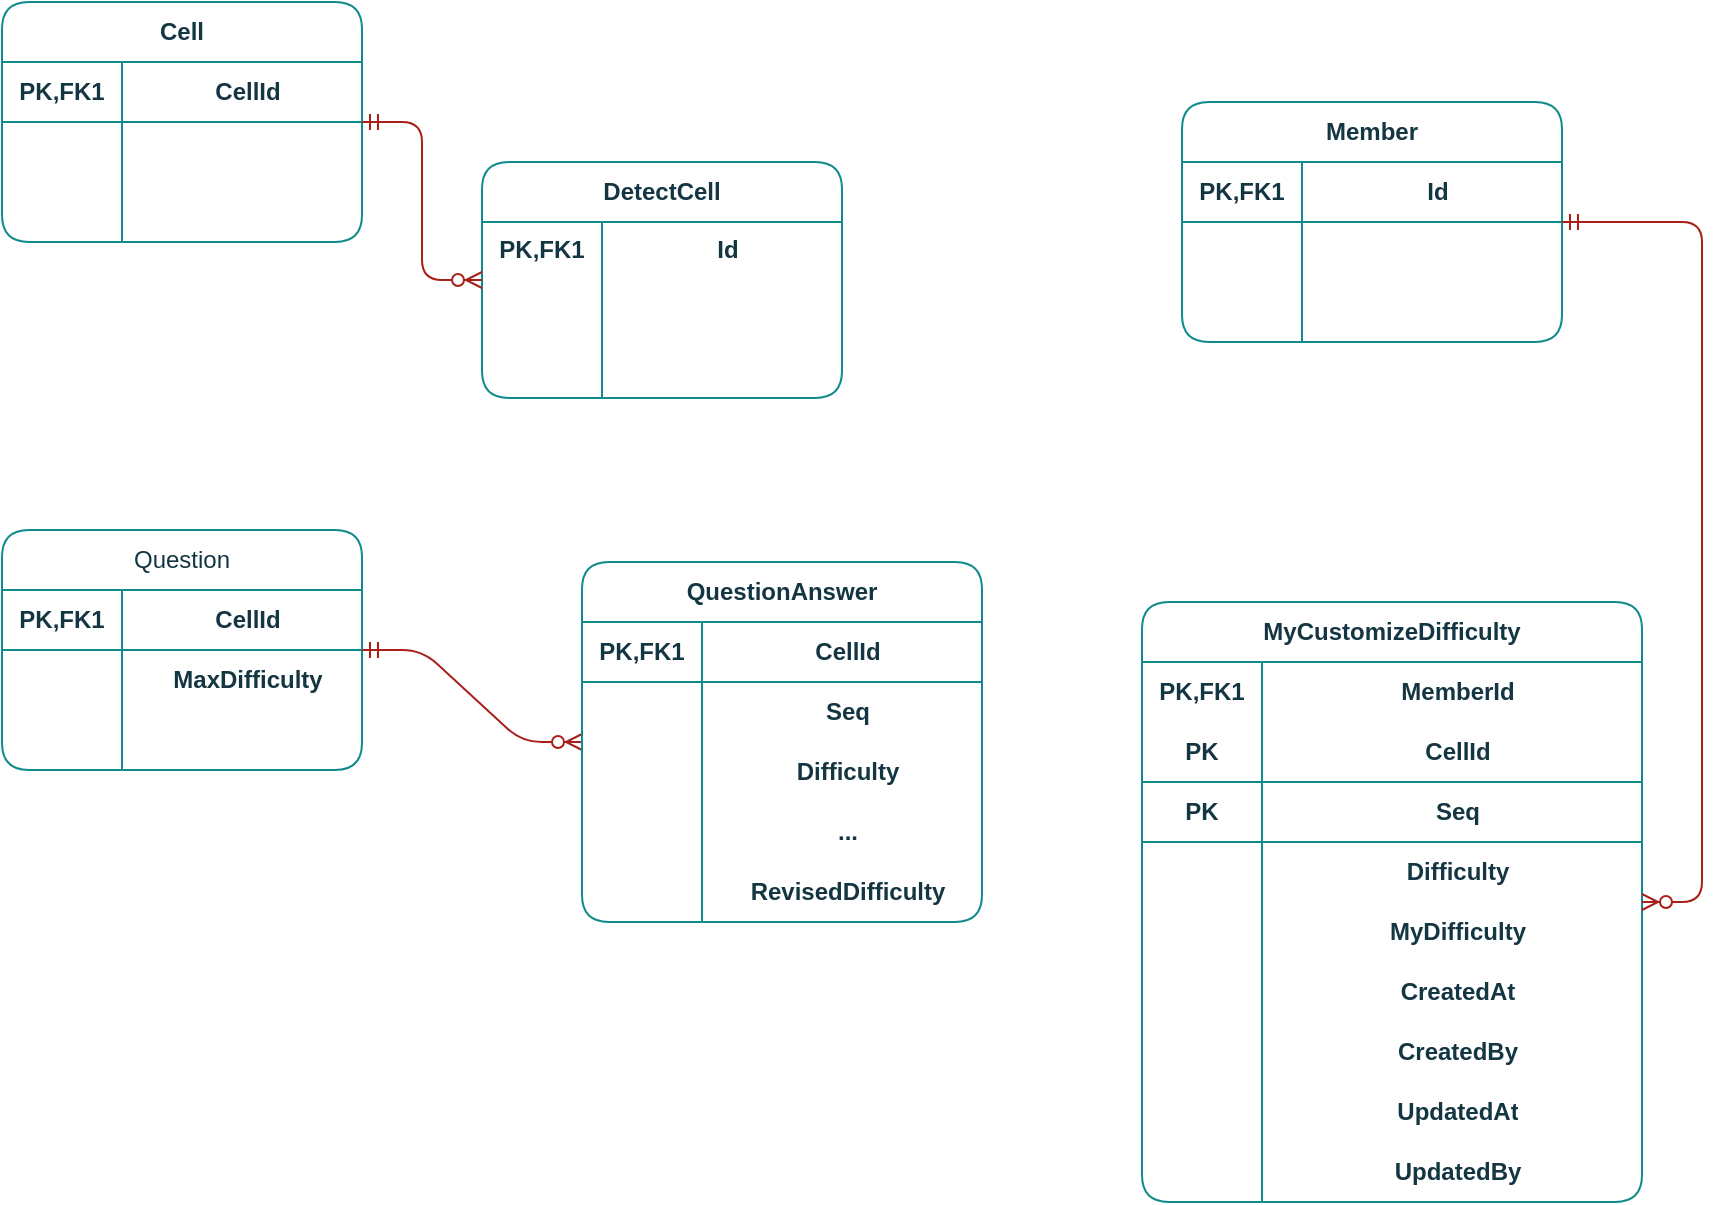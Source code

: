<mxfile version="24.7.6">
  <diagram id="C5RBs43oDa-KdzZeNtuy" name="Page-1">
    <mxGraphModel dx="2424" dy="857" grid="1" gridSize="10" guides="1" tooltips="1" connect="1" arrows="1" fold="1" page="1" pageScale="1" pageWidth="1169" pageHeight="827" background="#ffffff" math="0" shadow="0">
      <root>
        <mxCell id="WIyWlLk6GJQsqaUBKTNV-0" />
        <mxCell id="WIyWlLk6GJQsqaUBKTNV-1" parent="WIyWlLk6GJQsqaUBKTNV-0" />
        <mxCell id="0S4X1mv01g6gWda34Fhh-0" value="Member" style="shape=table;startSize=30;container=1;collapsible=1;childLayout=tableLayout;fixedRows=1;rowLines=0;fontStyle=1;align=center;resizeLast=1;html=1;whiteSpace=wrap;swimlaneLine=1;verticalAlign=middle;fontFamily=Helvetica;fontSize=12;fillColor=none;rounded=1;labelBackgroundColor=none;strokeColor=#0F8B8D;fontColor=#143642;" parent="WIyWlLk6GJQsqaUBKTNV-1" vertex="1">
          <mxGeometry x="570" y="200" width="190" height="120" as="geometry" />
        </mxCell>
        <mxCell id="0S4X1mv01g6gWda34Fhh-4" value="" style="shape=tableRow;horizontal=0;startSize=0;swimlaneHead=0;swimlaneBody=0;fillColor=none;collapsible=0;dropTarget=0;points=[[0,0.5],[1,0.5]];portConstraint=eastwest;top=0;left=0;right=0;bottom=1;html=1;swimlaneLine=1;align=center;verticalAlign=middle;fontFamily=Helvetica;fontSize=12;fontStyle=1;labelBackgroundColor=none;strokeColor=#0F8B8D;fontColor=#143642;rounded=1;" parent="0S4X1mv01g6gWda34Fhh-0" vertex="1">
          <mxGeometry y="30" width="190" height="30" as="geometry" />
        </mxCell>
        <mxCell id="0S4X1mv01g6gWda34Fhh-5" value="PK,FK1" style="shape=partialRectangle;connectable=0;fillColor=none;top=0;left=0;bottom=0;right=0;fontStyle=1;overflow=hidden;html=1;whiteSpace=wrap;swimlaneLine=1;align=center;verticalAlign=middle;fontFamily=Helvetica;fontSize=12;labelBackgroundColor=none;strokeColor=#0F8B8D;fontColor=#143642;rounded=1;" parent="0S4X1mv01g6gWda34Fhh-4" vertex="1">
          <mxGeometry width="60" height="30" as="geometry">
            <mxRectangle width="60" height="30" as="alternateBounds" />
          </mxGeometry>
        </mxCell>
        <mxCell id="0S4X1mv01g6gWda34Fhh-6" value="Id" style="shape=partialRectangle;connectable=0;fillColor=none;top=0;left=0;bottom=0;right=0;align=center;spacingLeft=6;fontStyle=1;overflow=hidden;html=1;whiteSpace=wrap;swimlaneLine=1;verticalAlign=middle;fontFamily=Helvetica;fontSize=12;labelBackgroundColor=none;strokeColor=#0F8B8D;fontColor=#143642;rounded=1;" parent="0S4X1mv01g6gWda34Fhh-4" vertex="1">
          <mxGeometry x="60" width="130" height="30" as="geometry">
            <mxRectangle width="130" height="30" as="alternateBounds" />
          </mxGeometry>
        </mxCell>
        <mxCell id="0S4X1mv01g6gWda34Fhh-7" value="" style="shape=tableRow;horizontal=0;startSize=0;swimlaneHead=0;swimlaneBody=0;fillColor=none;collapsible=0;dropTarget=0;points=[[0,0.5],[1,0.5]];portConstraint=eastwest;top=0;left=0;right=0;bottom=0;html=1;swimlaneLine=1;align=center;verticalAlign=middle;fontFamily=Helvetica;fontSize=12;fontStyle=1;labelBackgroundColor=none;strokeColor=#0F8B8D;fontColor=#143642;rounded=1;" parent="0S4X1mv01g6gWda34Fhh-0" vertex="1">
          <mxGeometry y="60" width="190" height="30" as="geometry" />
        </mxCell>
        <mxCell id="0S4X1mv01g6gWda34Fhh-8" value="" style="shape=partialRectangle;connectable=0;fillColor=none;top=0;left=0;bottom=0;right=0;editable=1;overflow=hidden;html=1;whiteSpace=wrap;swimlaneLine=1;align=center;verticalAlign=middle;fontFamily=Helvetica;fontSize=12;fontStyle=1;labelBackgroundColor=none;strokeColor=#0F8B8D;fontColor=#143642;rounded=1;" parent="0S4X1mv01g6gWda34Fhh-7" vertex="1">
          <mxGeometry width="60" height="30" as="geometry">
            <mxRectangle width="60" height="30" as="alternateBounds" />
          </mxGeometry>
        </mxCell>
        <mxCell id="0S4X1mv01g6gWda34Fhh-9" value="" style="shape=partialRectangle;connectable=0;fillColor=none;top=0;left=0;bottom=0;right=0;align=center;spacingLeft=6;overflow=hidden;html=1;whiteSpace=wrap;swimlaneLine=1;verticalAlign=middle;fontFamily=Helvetica;fontSize=12;fontStyle=1;labelBackgroundColor=none;strokeColor=#0F8B8D;fontColor=#143642;rounded=1;" parent="0S4X1mv01g6gWda34Fhh-7" vertex="1">
          <mxGeometry x="60" width="130" height="30" as="geometry">
            <mxRectangle width="130" height="30" as="alternateBounds" />
          </mxGeometry>
        </mxCell>
        <mxCell id="0S4X1mv01g6gWda34Fhh-10" value="" style="shape=tableRow;horizontal=0;startSize=0;swimlaneHead=0;swimlaneBody=0;fillColor=none;collapsible=0;dropTarget=0;points=[[0,0.5],[1,0.5]];portConstraint=eastwest;top=0;left=0;right=0;bottom=0;html=1;swimlaneLine=1;align=center;verticalAlign=middle;fontFamily=Helvetica;fontSize=12;fontStyle=1;labelBackgroundColor=none;strokeColor=#0F8B8D;fontColor=#143642;rounded=1;" parent="0S4X1mv01g6gWda34Fhh-0" vertex="1">
          <mxGeometry y="90" width="190" height="30" as="geometry" />
        </mxCell>
        <mxCell id="0S4X1mv01g6gWda34Fhh-11" value="" style="shape=partialRectangle;connectable=0;fillColor=none;top=0;left=0;bottom=0;right=0;editable=1;overflow=hidden;html=1;whiteSpace=wrap;swimlaneLine=1;align=center;verticalAlign=middle;fontFamily=Helvetica;fontSize=12;fontStyle=1;labelBackgroundColor=none;strokeColor=#0F8B8D;fontColor=#143642;rounded=1;" parent="0S4X1mv01g6gWda34Fhh-10" vertex="1">
          <mxGeometry width="60" height="30" as="geometry">
            <mxRectangle width="60" height="30" as="alternateBounds" />
          </mxGeometry>
        </mxCell>
        <mxCell id="0S4X1mv01g6gWda34Fhh-12" value="" style="shape=partialRectangle;connectable=0;fillColor=none;top=0;left=0;bottom=0;right=0;align=center;spacingLeft=6;overflow=hidden;html=1;whiteSpace=wrap;swimlaneLine=1;verticalAlign=middle;fontFamily=Helvetica;fontSize=12;fontStyle=1;labelBackgroundColor=none;strokeColor=#0F8B8D;fontColor=#143642;rounded=1;" parent="0S4X1mv01g6gWda34Fhh-10" vertex="1">
          <mxGeometry x="60" width="130" height="30" as="geometry">
            <mxRectangle width="130" height="30" as="alternateBounds" />
          </mxGeometry>
        </mxCell>
        <mxCell id="0S4X1mv01g6gWda34Fhh-13" value="Cell" style="shape=table;startSize=30;container=1;collapsible=1;childLayout=tableLayout;fixedRows=1;rowLines=0;fontStyle=1;align=center;resizeLast=1;html=1;whiteSpace=wrap;swimlaneLine=1;verticalAlign=middle;fontFamily=Helvetica;fontSize=12;fillColor=none;rounded=1;labelBackgroundColor=none;strokeColor=#0F8B8D;fontColor=#143642;" parent="WIyWlLk6GJQsqaUBKTNV-1" vertex="1">
          <mxGeometry x="-20" y="150" width="180" height="120" as="geometry" />
        </mxCell>
        <mxCell id="0S4X1mv01g6gWda34Fhh-17" value="" style="shape=tableRow;horizontal=0;startSize=0;swimlaneHead=0;swimlaneBody=0;fillColor=none;collapsible=0;dropTarget=0;points=[[0,0.5],[1,0.5]];portConstraint=eastwest;top=0;left=0;right=0;bottom=1;html=1;swimlaneLine=1;align=center;verticalAlign=middle;fontFamily=Helvetica;fontSize=12;fontStyle=1;labelBackgroundColor=none;strokeColor=#0F8B8D;fontColor=#143642;rounded=1;" parent="0S4X1mv01g6gWda34Fhh-13" vertex="1">
          <mxGeometry y="30" width="180" height="30" as="geometry" />
        </mxCell>
        <mxCell id="0S4X1mv01g6gWda34Fhh-18" value="PK,FK1" style="shape=partialRectangle;connectable=0;fillColor=none;top=0;left=0;bottom=0;right=0;fontStyle=1;overflow=hidden;html=1;whiteSpace=wrap;swimlaneLine=1;align=center;verticalAlign=middle;fontFamily=Helvetica;fontSize=12;labelBackgroundColor=none;strokeColor=#0F8B8D;fontColor=#143642;rounded=1;" parent="0S4X1mv01g6gWda34Fhh-17" vertex="1">
          <mxGeometry width="60" height="30" as="geometry">
            <mxRectangle width="60" height="30" as="alternateBounds" />
          </mxGeometry>
        </mxCell>
        <mxCell id="0S4X1mv01g6gWda34Fhh-19" value="CellId" style="shape=partialRectangle;connectable=0;fillColor=none;top=0;left=0;bottom=0;right=0;align=center;spacingLeft=6;fontStyle=1;overflow=hidden;html=1;whiteSpace=wrap;swimlaneLine=1;verticalAlign=middle;fontFamily=Helvetica;fontSize=12;labelBackgroundColor=none;strokeColor=#0F8B8D;fontColor=#143642;rounded=1;" parent="0S4X1mv01g6gWda34Fhh-17" vertex="1">
          <mxGeometry x="60" width="120" height="30" as="geometry">
            <mxRectangle width="120" height="30" as="alternateBounds" />
          </mxGeometry>
        </mxCell>
        <mxCell id="0S4X1mv01g6gWda34Fhh-20" value="" style="shape=tableRow;horizontal=0;startSize=0;swimlaneHead=0;swimlaneBody=0;fillColor=none;collapsible=0;dropTarget=0;points=[[0,0.5],[1,0.5]];portConstraint=eastwest;top=0;left=0;right=0;bottom=0;html=1;swimlaneLine=1;align=center;verticalAlign=middle;fontFamily=Helvetica;fontSize=12;fontStyle=1;labelBackgroundColor=none;strokeColor=#0F8B8D;fontColor=#143642;rounded=1;" parent="0S4X1mv01g6gWda34Fhh-13" vertex="1">
          <mxGeometry y="60" width="180" height="30" as="geometry" />
        </mxCell>
        <mxCell id="0S4X1mv01g6gWda34Fhh-21" value="" style="shape=partialRectangle;connectable=0;fillColor=none;top=0;left=0;bottom=0;right=0;editable=1;overflow=hidden;html=1;whiteSpace=wrap;swimlaneLine=1;align=center;verticalAlign=middle;fontFamily=Helvetica;fontSize=12;fontStyle=1;labelBackgroundColor=none;strokeColor=#0F8B8D;fontColor=#143642;rounded=1;" parent="0S4X1mv01g6gWda34Fhh-20" vertex="1">
          <mxGeometry width="60" height="30" as="geometry">
            <mxRectangle width="60" height="30" as="alternateBounds" />
          </mxGeometry>
        </mxCell>
        <mxCell id="0S4X1mv01g6gWda34Fhh-22" value="" style="shape=partialRectangle;connectable=0;fillColor=none;top=0;left=0;bottom=0;right=0;align=center;spacingLeft=6;overflow=hidden;html=1;whiteSpace=wrap;swimlaneLine=1;verticalAlign=middle;fontFamily=Helvetica;fontSize=12;fontStyle=1;labelBackgroundColor=none;strokeColor=#0F8B8D;fontColor=#143642;rounded=1;" parent="0S4X1mv01g6gWda34Fhh-20" vertex="1">
          <mxGeometry x="60" width="120" height="30" as="geometry">
            <mxRectangle width="120" height="30" as="alternateBounds" />
          </mxGeometry>
        </mxCell>
        <mxCell id="0S4X1mv01g6gWda34Fhh-23" value="" style="shape=tableRow;horizontal=0;startSize=0;swimlaneHead=0;swimlaneBody=0;fillColor=none;collapsible=0;dropTarget=0;points=[[0,0.5],[1,0.5]];portConstraint=eastwest;top=0;left=0;right=0;bottom=0;html=1;swimlaneLine=1;align=center;verticalAlign=middle;fontFamily=Helvetica;fontSize=12;fontStyle=1;labelBackgroundColor=none;strokeColor=#0F8B8D;fontColor=#143642;rounded=1;" parent="0S4X1mv01g6gWda34Fhh-13" vertex="1">
          <mxGeometry y="90" width="180" height="30" as="geometry" />
        </mxCell>
        <mxCell id="0S4X1mv01g6gWda34Fhh-24" value="" style="shape=partialRectangle;connectable=0;fillColor=none;top=0;left=0;bottom=0;right=0;editable=1;overflow=hidden;html=1;whiteSpace=wrap;swimlaneLine=1;align=center;verticalAlign=middle;fontFamily=Helvetica;fontSize=12;fontStyle=1;labelBackgroundColor=none;strokeColor=#0F8B8D;fontColor=#143642;rounded=1;" parent="0S4X1mv01g6gWda34Fhh-23" vertex="1">
          <mxGeometry width="60" height="30" as="geometry">
            <mxRectangle width="60" height="30" as="alternateBounds" />
          </mxGeometry>
        </mxCell>
        <mxCell id="0S4X1mv01g6gWda34Fhh-25" value="" style="shape=partialRectangle;connectable=0;fillColor=none;top=0;left=0;bottom=0;right=0;align=center;spacingLeft=6;overflow=hidden;html=1;whiteSpace=wrap;swimlaneLine=1;verticalAlign=middle;fontFamily=Helvetica;fontSize=12;fontStyle=1;labelBackgroundColor=none;strokeColor=#0F8B8D;fontColor=#143642;rounded=1;" parent="0S4X1mv01g6gWda34Fhh-23" vertex="1">
          <mxGeometry x="60" width="120" height="30" as="geometry">
            <mxRectangle width="120" height="30" as="alternateBounds" />
          </mxGeometry>
        </mxCell>
        <mxCell id="0S4X1mv01g6gWda34Fhh-26" value="DetectCell" style="shape=table;startSize=30;container=1;collapsible=1;childLayout=tableLayout;fixedRows=1;rowLines=0;fontStyle=1;align=center;resizeLast=1;html=1;whiteSpace=wrap;swimlaneLine=1;verticalAlign=middle;fontFamily=Helvetica;fontSize=12;fillColor=none;rounded=1;shadow=0;swimlaneFillColor=none;labelBackgroundColor=none;strokeColor=#0F8B8D;fontColor=#143642;" parent="WIyWlLk6GJQsqaUBKTNV-1" vertex="1">
          <mxGeometry x="220" y="230" width="180" height="118" as="geometry" />
        </mxCell>
        <mxCell id="0S4X1mv01g6gWda34Fhh-27" value="" style="shape=tableRow;horizontal=0;startSize=0;swimlaneHead=0;swimlaneBody=0;fillColor=none;collapsible=0;dropTarget=0;points=[[0,0.5],[1,0.5]];portConstraint=eastwest;top=0;left=0;right=0;bottom=0;html=1;swimlaneLine=1;align=center;verticalAlign=middle;fontFamily=Helvetica;fontSize=12;fontStyle=1;swimlaneFillColor=none;labelBackgroundColor=none;strokeColor=#0F8B8D;fontColor=#143642;rounded=1;" parent="0S4X1mv01g6gWda34Fhh-26" vertex="1">
          <mxGeometry y="30" width="180" height="28" as="geometry" />
        </mxCell>
        <mxCell id="0S4X1mv01g6gWda34Fhh-28" value="PK,FK1" style="shape=partialRectangle;connectable=0;fillColor=none;top=0;left=0;bottom=0;right=0;fontStyle=1;overflow=hidden;html=1;whiteSpace=wrap;swimlaneLine=1;align=center;verticalAlign=middle;fontFamily=Helvetica;fontSize=12;swimlaneFillColor=none;labelBackgroundColor=none;strokeColor=#0F8B8D;fontColor=#143642;rounded=1;" parent="0S4X1mv01g6gWda34Fhh-27" vertex="1">
          <mxGeometry width="60" height="28" as="geometry">
            <mxRectangle width="60" height="28" as="alternateBounds" />
          </mxGeometry>
        </mxCell>
        <mxCell id="0S4X1mv01g6gWda34Fhh-29" value="Id" style="shape=partialRectangle;connectable=0;fillColor=none;top=0;left=0;bottom=0;right=0;align=center;spacingLeft=6;fontStyle=1;overflow=hidden;html=1;whiteSpace=wrap;swimlaneLine=1;verticalAlign=middle;fontFamily=Helvetica;fontSize=12;swimlaneFillColor=none;labelBackgroundColor=none;strokeColor=#0F8B8D;fontColor=#143642;rounded=1;" parent="0S4X1mv01g6gWda34Fhh-27" vertex="1">
          <mxGeometry x="60" width="120" height="28" as="geometry">
            <mxRectangle width="120" height="28" as="alternateBounds" />
          </mxGeometry>
        </mxCell>
        <mxCell id="0S4X1mv01g6gWda34Fhh-33" value="" style="shape=tableRow;horizontal=0;startSize=0;swimlaneHead=0;swimlaneBody=0;fillColor=none;collapsible=0;dropTarget=0;points=[[0,0.5],[1,0.5]];portConstraint=eastwest;top=0;left=0;right=0;bottom=0;html=1;swimlaneLine=1;align=center;verticalAlign=middle;fontFamily=Helvetica;fontSize=12;fontStyle=1;swimlaneFillColor=none;labelBackgroundColor=none;strokeColor=#0F8B8D;fontColor=#143642;rounded=1;" parent="0S4X1mv01g6gWda34Fhh-26" vertex="1">
          <mxGeometry y="58" width="180" height="30" as="geometry" />
        </mxCell>
        <mxCell id="0S4X1mv01g6gWda34Fhh-34" value="" style="shape=partialRectangle;connectable=0;fillColor=none;top=0;left=0;bottom=0;right=0;editable=1;overflow=hidden;html=1;whiteSpace=wrap;swimlaneLine=1;align=center;verticalAlign=middle;fontFamily=Helvetica;fontSize=12;fontStyle=1;swimlaneFillColor=none;labelBackgroundColor=none;strokeColor=#0F8B8D;fontColor=#143642;rounded=1;" parent="0S4X1mv01g6gWda34Fhh-33" vertex="1">
          <mxGeometry width="60" height="30" as="geometry">
            <mxRectangle width="60" height="30" as="alternateBounds" />
          </mxGeometry>
        </mxCell>
        <mxCell id="0S4X1mv01g6gWda34Fhh-35" value="" style="shape=partialRectangle;connectable=0;fillColor=none;top=0;left=0;bottom=0;right=0;align=center;spacingLeft=6;overflow=hidden;html=1;whiteSpace=wrap;swimlaneLine=1;verticalAlign=middle;fontFamily=Helvetica;fontSize=12;fontStyle=1;swimlaneFillColor=none;labelBackgroundColor=none;strokeColor=#0F8B8D;fontColor=#143642;rounded=1;" parent="0S4X1mv01g6gWda34Fhh-33" vertex="1">
          <mxGeometry x="60" width="120" height="30" as="geometry">
            <mxRectangle width="120" height="30" as="alternateBounds" />
          </mxGeometry>
        </mxCell>
        <mxCell id="0S4X1mv01g6gWda34Fhh-36" value="" style="shape=tableRow;horizontal=0;startSize=0;swimlaneHead=0;swimlaneBody=0;fillColor=none;collapsible=0;dropTarget=0;points=[[0,0.5],[1,0.5]];portConstraint=eastwest;top=0;left=0;right=0;bottom=0;html=1;swimlaneLine=1;align=center;verticalAlign=middle;fontFamily=Helvetica;fontSize=12;fontStyle=1;swimlaneFillColor=none;labelBackgroundColor=none;strokeColor=#0F8B8D;fontColor=#143642;rounded=1;" parent="0S4X1mv01g6gWda34Fhh-26" vertex="1">
          <mxGeometry y="88" width="180" height="30" as="geometry" />
        </mxCell>
        <mxCell id="0S4X1mv01g6gWda34Fhh-37" value="" style="shape=partialRectangle;connectable=0;fillColor=none;top=0;left=0;bottom=0;right=0;editable=1;overflow=hidden;html=1;whiteSpace=wrap;swimlaneLine=1;align=center;verticalAlign=middle;fontFamily=Helvetica;fontSize=12;fontStyle=1;swimlaneFillColor=none;labelBackgroundColor=none;strokeColor=#0F8B8D;fontColor=#143642;rounded=1;" parent="0S4X1mv01g6gWda34Fhh-36" vertex="1">
          <mxGeometry width="60" height="30" as="geometry">
            <mxRectangle width="60" height="30" as="alternateBounds" />
          </mxGeometry>
        </mxCell>
        <mxCell id="0S4X1mv01g6gWda34Fhh-38" value="" style="shape=partialRectangle;connectable=0;fillColor=none;top=0;left=0;bottom=0;right=0;align=center;spacingLeft=6;overflow=hidden;html=1;whiteSpace=wrap;swimlaneLine=1;verticalAlign=middle;fontFamily=Helvetica;fontSize=12;fontStyle=1;swimlaneFillColor=none;labelBackgroundColor=none;strokeColor=#0F8B8D;fontColor=#143642;rounded=1;" parent="0S4X1mv01g6gWda34Fhh-36" vertex="1">
          <mxGeometry x="60" width="120" height="30" as="geometry">
            <mxRectangle width="120" height="30" as="alternateBounds" />
          </mxGeometry>
        </mxCell>
        <mxCell id="0S4X1mv01g6gWda34Fhh-39" value="MyCustomizeDifficulty" style="shape=table;startSize=30;container=1;collapsible=1;childLayout=tableLayout;fixedRows=1;rowLines=0;fontStyle=1;align=center;resizeLast=1;html=1;whiteSpace=wrap;rounded=1;shadow=0;swimlaneFillColor=none;swimlaneLine=1;verticalAlign=middle;fontFamily=Helvetica;fontSize=12;fillColor=none;labelBackgroundColor=none;strokeColor=#0F8B8D;fontColor=#143642;" parent="WIyWlLk6GJQsqaUBKTNV-1" vertex="1">
          <mxGeometry x="550" y="450" width="250" height="300" as="geometry" />
        </mxCell>
        <mxCell id="0S4X1mv01g6gWda34Fhh-40" value="" style="shape=tableRow;horizontal=0;startSize=0;swimlaneHead=0;swimlaneBody=0;fillColor=none;collapsible=0;dropTarget=0;points=[[0,0.5],[1,0.5]];portConstraint=eastwest;top=0;left=0;right=0;bottom=0;html=1;swimlaneLine=1;align=center;verticalAlign=middle;fontFamily=Helvetica;fontSize=12;fontStyle=1;labelBackgroundColor=none;strokeColor=#0F8B8D;fontColor=#143642;rounded=1;" parent="0S4X1mv01g6gWda34Fhh-39" vertex="1">
          <mxGeometry y="30" width="250" height="30" as="geometry" />
        </mxCell>
        <mxCell id="0S4X1mv01g6gWda34Fhh-41" value="PK,FK1" style="shape=partialRectangle;connectable=0;fillColor=none;top=0;left=0;bottom=0;right=0;fontStyle=1;overflow=hidden;html=1;whiteSpace=wrap;swimlaneLine=1;align=center;verticalAlign=middle;fontFamily=Helvetica;fontSize=12;labelBackgroundColor=none;strokeColor=#0F8B8D;fontColor=#143642;rounded=1;" parent="0S4X1mv01g6gWda34Fhh-40" vertex="1">
          <mxGeometry width="60" height="30" as="geometry">
            <mxRectangle width="60" height="30" as="alternateBounds" />
          </mxGeometry>
        </mxCell>
        <mxCell id="0S4X1mv01g6gWda34Fhh-42" value="MemberId" style="shape=partialRectangle;connectable=0;fillColor=none;top=0;left=0;bottom=0;right=0;align=center;spacingLeft=6;fontStyle=1;overflow=hidden;html=1;whiteSpace=wrap;swimlaneLine=1;verticalAlign=middle;fontFamily=Helvetica;fontSize=12;labelBackgroundColor=none;strokeColor=#0F8B8D;fontColor=#143642;rounded=1;" parent="0S4X1mv01g6gWda34Fhh-40" vertex="1">
          <mxGeometry x="60" width="190" height="30" as="geometry">
            <mxRectangle width="190" height="30" as="alternateBounds" />
          </mxGeometry>
        </mxCell>
        <mxCell id="0S4X1mv01g6gWda34Fhh-43" value="" style="shape=tableRow;horizontal=0;startSize=0;swimlaneHead=0;swimlaneBody=0;fillColor=none;collapsible=0;dropTarget=0;points=[[0,0.5],[1,0.5]];portConstraint=eastwest;top=0;left=0;right=0;bottom=1;html=1;swimlaneLine=1;align=center;verticalAlign=middle;fontFamily=Helvetica;fontSize=12;fontStyle=1;labelBackgroundColor=none;strokeColor=#0F8B8D;fontColor=#143642;rounded=1;" parent="0S4X1mv01g6gWda34Fhh-39" vertex="1">
          <mxGeometry y="60" width="250" height="30" as="geometry" />
        </mxCell>
        <mxCell id="0S4X1mv01g6gWda34Fhh-44" value="PK" style="shape=partialRectangle;connectable=0;fillColor=none;top=0;left=0;bottom=0;right=0;fontStyle=1;overflow=hidden;html=1;whiteSpace=wrap;swimlaneLine=1;align=center;verticalAlign=middle;fontFamily=Helvetica;fontSize=12;labelBackgroundColor=none;strokeColor=#0F8B8D;fontColor=#143642;rounded=1;" parent="0S4X1mv01g6gWda34Fhh-43" vertex="1">
          <mxGeometry width="60" height="30" as="geometry">
            <mxRectangle width="60" height="30" as="alternateBounds" />
          </mxGeometry>
        </mxCell>
        <mxCell id="0S4X1mv01g6gWda34Fhh-45" value="CellId" style="shape=partialRectangle;connectable=0;fillColor=none;top=0;left=0;bottom=0;right=0;align=center;spacingLeft=6;fontStyle=1;overflow=hidden;html=1;whiteSpace=wrap;swimlaneLine=1;verticalAlign=middle;fontFamily=Helvetica;fontSize=12;labelBackgroundColor=none;strokeColor=#0F8B8D;fontColor=#143642;rounded=1;" parent="0S4X1mv01g6gWda34Fhh-43" vertex="1">
          <mxGeometry x="60" width="190" height="30" as="geometry">
            <mxRectangle width="190" height="30" as="alternateBounds" />
          </mxGeometry>
        </mxCell>
        <mxCell id="fq_SOStJ_wzR6krGJ7X9-0" value="" style="shape=tableRow;horizontal=0;startSize=0;swimlaneHead=0;swimlaneBody=0;fillColor=none;collapsible=0;dropTarget=0;points=[[0,0.5],[1,0.5]];portConstraint=eastwest;top=0;left=0;right=0;bottom=1;html=1;swimlaneLine=1;align=center;verticalAlign=middle;fontFamily=Helvetica;fontSize=12;fontStyle=1;labelBackgroundColor=none;strokeColor=#0F8B8D;fontColor=#143642;rounded=1;" parent="0S4X1mv01g6gWda34Fhh-39" vertex="1">
          <mxGeometry y="90" width="250" height="30" as="geometry" />
        </mxCell>
        <mxCell id="fq_SOStJ_wzR6krGJ7X9-1" value="PK" style="shape=partialRectangle;connectable=0;fillColor=none;top=0;left=0;bottom=0;right=0;fontStyle=1;overflow=hidden;html=1;whiteSpace=wrap;swimlaneLine=1;align=center;verticalAlign=middle;fontFamily=Helvetica;fontSize=12;labelBackgroundColor=none;strokeColor=#0F8B8D;fontColor=#143642;rounded=1;" parent="fq_SOStJ_wzR6krGJ7X9-0" vertex="1">
          <mxGeometry width="60" height="30" as="geometry">
            <mxRectangle width="60" height="30" as="alternateBounds" />
          </mxGeometry>
        </mxCell>
        <mxCell id="fq_SOStJ_wzR6krGJ7X9-2" value="Seq" style="shape=partialRectangle;connectable=0;fillColor=none;top=0;left=0;bottom=0;right=0;align=center;spacingLeft=6;fontStyle=1;overflow=hidden;html=1;whiteSpace=wrap;swimlaneLine=1;verticalAlign=middle;fontFamily=Helvetica;fontSize=12;labelBackgroundColor=none;strokeColor=#0F8B8D;fontColor=#143642;rounded=1;" parent="fq_SOStJ_wzR6krGJ7X9-0" vertex="1">
          <mxGeometry x="60" width="190" height="30" as="geometry">
            <mxRectangle width="190" height="30" as="alternateBounds" />
          </mxGeometry>
        </mxCell>
        <mxCell id="0S4X1mv01g6gWda34Fhh-46" value="" style="shape=tableRow;horizontal=0;startSize=0;swimlaneHead=0;swimlaneBody=0;fillColor=none;collapsible=0;dropTarget=0;points=[[0,0.5],[1,0.5]];portConstraint=eastwest;top=0;left=0;right=0;bottom=0;html=1;swimlaneLine=1;align=center;verticalAlign=middle;fontFamily=Helvetica;fontSize=12;fontStyle=1;labelBackgroundColor=none;strokeColor=#0F8B8D;fontColor=#143642;rounded=1;" parent="0S4X1mv01g6gWda34Fhh-39" vertex="1">
          <mxGeometry y="120" width="250" height="30" as="geometry" />
        </mxCell>
        <mxCell id="0S4X1mv01g6gWda34Fhh-47" value="" style="shape=partialRectangle;connectable=0;fillColor=none;top=0;left=0;bottom=0;right=0;editable=1;overflow=hidden;html=1;whiteSpace=wrap;swimlaneLine=1;align=center;verticalAlign=middle;fontFamily=Helvetica;fontSize=12;fontStyle=1;labelBackgroundColor=none;strokeColor=#0F8B8D;fontColor=#143642;rounded=1;" parent="0S4X1mv01g6gWda34Fhh-46" vertex="1">
          <mxGeometry width="60" height="30" as="geometry">
            <mxRectangle width="60" height="30" as="alternateBounds" />
          </mxGeometry>
        </mxCell>
        <mxCell id="0S4X1mv01g6gWda34Fhh-48" value="Difficulty" style="shape=partialRectangle;connectable=0;fillColor=none;top=0;left=0;bottom=0;right=0;align=center;spacingLeft=6;overflow=hidden;html=1;whiteSpace=wrap;swimlaneLine=1;verticalAlign=middle;fontFamily=Helvetica;fontSize=12;fontStyle=1;labelBackgroundColor=none;strokeColor=#0F8B8D;fontColor=#143642;rounded=1;" parent="0S4X1mv01g6gWda34Fhh-46" vertex="1">
          <mxGeometry x="60" width="190" height="30" as="geometry">
            <mxRectangle width="190" height="30" as="alternateBounds" />
          </mxGeometry>
        </mxCell>
        <mxCell id="xi6yXm3bbjcP-SKQK9Dr-0" value="" style="shape=tableRow;horizontal=0;startSize=0;swimlaneHead=0;swimlaneBody=0;fillColor=none;collapsible=0;dropTarget=0;points=[[0,0.5],[1,0.5]];portConstraint=eastwest;top=0;left=0;right=0;bottom=0;html=1;swimlaneLine=1;align=center;verticalAlign=middle;fontFamily=Helvetica;fontSize=12;fontStyle=1;labelBackgroundColor=none;strokeColor=#0F8B8D;fontColor=#143642;rounded=1;" vertex="1" parent="0S4X1mv01g6gWda34Fhh-39">
          <mxGeometry y="150" width="250" height="30" as="geometry" />
        </mxCell>
        <mxCell id="xi6yXm3bbjcP-SKQK9Dr-1" value="" style="shape=partialRectangle;connectable=0;fillColor=none;top=0;left=0;bottom=0;right=0;editable=1;overflow=hidden;html=1;whiteSpace=wrap;swimlaneLine=1;align=center;verticalAlign=middle;fontFamily=Helvetica;fontSize=12;fontStyle=1;labelBackgroundColor=none;strokeColor=#0F8B8D;fontColor=#143642;rounded=1;" vertex="1" parent="xi6yXm3bbjcP-SKQK9Dr-0">
          <mxGeometry width="60" height="30" as="geometry">
            <mxRectangle width="60" height="30" as="alternateBounds" />
          </mxGeometry>
        </mxCell>
        <mxCell id="xi6yXm3bbjcP-SKQK9Dr-2" value="MyDifficulty" style="shape=partialRectangle;connectable=0;fillColor=none;top=0;left=0;bottom=0;right=0;align=center;spacingLeft=6;overflow=hidden;html=1;whiteSpace=wrap;swimlaneLine=1;verticalAlign=middle;fontFamily=Helvetica;fontSize=12;fontStyle=1;labelBackgroundColor=none;strokeColor=#0F8B8D;fontColor=#143642;rounded=1;" vertex="1" parent="xi6yXm3bbjcP-SKQK9Dr-0">
          <mxGeometry x="60" width="190" height="30" as="geometry">
            <mxRectangle width="190" height="30" as="alternateBounds" />
          </mxGeometry>
        </mxCell>
        <mxCell id="0S4X1mv01g6gWda34Fhh-49" value="" style="shape=tableRow;horizontal=0;startSize=0;swimlaneHead=0;swimlaneBody=0;fillColor=none;collapsible=0;dropTarget=0;points=[[0,0.5],[1,0.5]];portConstraint=eastwest;top=0;left=0;right=0;bottom=0;html=1;swimlaneLine=1;align=center;verticalAlign=middle;fontFamily=Helvetica;fontSize=12;fontStyle=1;labelBackgroundColor=none;strokeColor=#0F8B8D;fontColor=#143642;rounded=1;" parent="0S4X1mv01g6gWda34Fhh-39" vertex="1">
          <mxGeometry y="180" width="250" height="30" as="geometry" />
        </mxCell>
        <mxCell id="0S4X1mv01g6gWda34Fhh-50" value="" style="shape=partialRectangle;connectable=0;fillColor=none;top=0;left=0;bottom=0;right=0;editable=1;overflow=hidden;html=1;whiteSpace=wrap;swimlaneLine=1;align=center;verticalAlign=middle;fontFamily=Helvetica;fontSize=12;fontStyle=1;labelBackgroundColor=none;strokeColor=#0F8B8D;fontColor=#143642;rounded=1;" parent="0S4X1mv01g6gWda34Fhh-49" vertex="1">
          <mxGeometry width="60" height="30" as="geometry">
            <mxRectangle width="60" height="30" as="alternateBounds" />
          </mxGeometry>
        </mxCell>
        <mxCell id="0S4X1mv01g6gWda34Fhh-51" value="CreatedAt" style="shape=partialRectangle;connectable=0;fillColor=none;top=0;left=0;bottom=0;right=0;align=center;spacingLeft=6;overflow=hidden;html=1;whiteSpace=wrap;swimlaneLine=1;verticalAlign=middle;fontFamily=Helvetica;fontSize=12;fontStyle=1;labelBackgroundColor=none;strokeColor=#0F8B8D;fontColor=#143642;rounded=1;" parent="0S4X1mv01g6gWda34Fhh-49" vertex="1">
          <mxGeometry x="60" width="190" height="30" as="geometry">
            <mxRectangle width="190" height="30" as="alternateBounds" />
          </mxGeometry>
        </mxCell>
        <mxCell id="0S4X1mv01g6gWda34Fhh-52" value="" style="shape=tableRow;horizontal=0;startSize=0;swimlaneHead=0;swimlaneBody=0;fillColor=none;collapsible=0;dropTarget=0;points=[[0,0.5],[1,0.5]];portConstraint=eastwest;top=0;left=0;right=0;bottom=0;html=1;swimlaneLine=1;align=center;verticalAlign=middle;fontFamily=Helvetica;fontSize=12;fontStyle=1;labelBackgroundColor=none;strokeColor=#0F8B8D;fontColor=#143642;rounded=1;" parent="0S4X1mv01g6gWda34Fhh-39" vertex="1">
          <mxGeometry y="210" width="250" height="30" as="geometry" />
        </mxCell>
        <mxCell id="0S4X1mv01g6gWda34Fhh-53" value="" style="shape=partialRectangle;connectable=0;fillColor=none;top=0;left=0;bottom=0;right=0;editable=1;overflow=hidden;html=1;whiteSpace=wrap;swimlaneLine=1;align=center;verticalAlign=middle;fontFamily=Helvetica;fontSize=12;fontStyle=1;labelBackgroundColor=none;strokeColor=#0F8B8D;fontColor=#143642;rounded=1;" parent="0S4X1mv01g6gWda34Fhh-52" vertex="1">
          <mxGeometry width="60" height="30" as="geometry">
            <mxRectangle width="60" height="30" as="alternateBounds" />
          </mxGeometry>
        </mxCell>
        <mxCell id="0S4X1mv01g6gWda34Fhh-54" value="CreatedBy" style="shape=partialRectangle;connectable=0;fillColor=none;top=0;left=0;bottom=0;right=0;align=center;spacingLeft=6;overflow=hidden;html=1;whiteSpace=wrap;swimlaneLine=1;verticalAlign=middle;fontFamily=Helvetica;fontSize=12;fontStyle=1;labelBackgroundColor=none;strokeColor=#0F8B8D;fontColor=#143642;rounded=1;" parent="0S4X1mv01g6gWda34Fhh-52" vertex="1">
          <mxGeometry x="60" width="190" height="30" as="geometry">
            <mxRectangle width="190" height="30" as="alternateBounds" />
          </mxGeometry>
        </mxCell>
        <mxCell id="0S4X1mv01g6gWda34Fhh-61" value="" style="shape=tableRow;horizontal=0;startSize=0;swimlaneHead=0;swimlaneBody=0;fillColor=none;collapsible=0;dropTarget=0;points=[[0,0.5],[1,0.5]];portConstraint=eastwest;top=0;left=0;right=0;bottom=0;html=1;swimlaneLine=1;align=center;verticalAlign=middle;fontFamily=Helvetica;fontSize=12;fontStyle=1;labelBackgroundColor=none;strokeColor=#0F8B8D;fontColor=#143642;rounded=1;" parent="0S4X1mv01g6gWda34Fhh-39" vertex="1">
          <mxGeometry y="240" width="250" height="30" as="geometry" />
        </mxCell>
        <mxCell id="0S4X1mv01g6gWda34Fhh-62" value="" style="shape=partialRectangle;connectable=0;fillColor=none;top=0;left=0;bottom=0;right=0;editable=1;overflow=hidden;html=1;whiteSpace=wrap;swimlaneLine=1;align=center;verticalAlign=middle;fontFamily=Helvetica;fontSize=12;fontStyle=1;labelBackgroundColor=none;strokeColor=#0F8B8D;fontColor=#143642;rounded=1;" parent="0S4X1mv01g6gWda34Fhh-61" vertex="1">
          <mxGeometry width="60" height="30" as="geometry">
            <mxRectangle width="60" height="30" as="alternateBounds" />
          </mxGeometry>
        </mxCell>
        <mxCell id="0S4X1mv01g6gWda34Fhh-63" value="UpdatedAt" style="shape=partialRectangle;connectable=0;fillColor=none;top=0;left=0;bottom=0;right=0;align=center;spacingLeft=6;overflow=hidden;html=1;whiteSpace=wrap;swimlaneLine=1;verticalAlign=middle;fontFamily=Helvetica;fontSize=12;fontStyle=1;labelBackgroundColor=none;strokeColor=#0F8B8D;fontColor=#143642;rounded=1;" parent="0S4X1mv01g6gWda34Fhh-61" vertex="1">
          <mxGeometry x="60" width="190" height="30" as="geometry">
            <mxRectangle width="190" height="30" as="alternateBounds" />
          </mxGeometry>
        </mxCell>
        <mxCell id="0S4X1mv01g6gWda34Fhh-58" value="" style="shape=tableRow;horizontal=0;startSize=0;swimlaneHead=0;swimlaneBody=0;fillColor=none;collapsible=0;dropTarget=0;points=[[0,0.5],[1,0.5]];portConstraint=eastwest;top=0;left=0;right=0;bottom=0;html=1;swimlaneLine=1;align=center;verticalAlign=middle;fontFamily=Helvetica;fontSize=12;fontStyle=1;labelBackgroundColor=none;strokeColor=#0F8B8D;fontColor=#143642;rounded=1;" parent="0S4X1mv01g6gWda34Fhh-39" vertex="1">
          <mxGeometry y="270" width="250" height="30" as="geometry" />
        </mxCell>
        <mxCell id="0S4X1mv01g6gWda34Fhh-59" value="" style="shape=partialRectangle;connectable=0;fillColor=none;top=0;left=0;bottom=0;right=0;editable=1;overflow=hidden;html=1;whiteSpace=wrap;swimlaneLine=1;align=center;verticalAlign=middle;fontFamily=Helvetica;fontSize=12;fontStyle=1;labelBackgroundColor=none;strokeColor=#0F8B8D;fontColor=#143642;rounded=1;" parent="0S4X1mv01g6gWda34Fhh-58" vertex="1">
          <mxGeometry width="60" height="30" as="geometry">
            <mxRectangle width="60" height="30" as="alternateBounds" />
          </mxGeometry>
        </mxCell>
        <mxCell id="0S4X1mv01g6gWda34Fhh-60" value="UpdatedBy" style="shape=partialRectangle;connectable=0;fillColor=none;top=0;left=0;bottom=0;right=0;align=center;spacingLeft=6;overflow=hidden;html=1;whiteSpace=wrap;swimlaneLine=1;verticalAlign=middle;fontFamily=Helvetica;fontSize=12;fontStyle=1;labelBackgroundColor=none;strokeColor=#0F8B8D;fontColor=#143642;rounded=1;" parent="0S4X1mv01g6gWda34Fhh-58" vertex="1">
          <mxGeometry x="60" width="190" height="30" as="geometry">
            <mxRectangle width="190" height="30" as="alternateBounds" />
          </mxGeometry>
        </mxCell>
        <mxCell id="0S4X1mv01g6gWda34Fhh-64" value="" style="edgeStyle=entityRelationEdgeStyle;fontSize=12;html=1;endArrow=ERzeroToMany;startArrow=ERmandOne;rounded=1;fontFamily=Helvetica;fontColor=default;fontStyle=1;labelBackgroundColor=none;strokeColor=#A8201A;" parent="WIyWlLk6GJQsqaUBKTNV-1" source="0S4X1mv01g6gWda34Fhh-0" target="0S4X1mv01g6gWda34Fhh-39" edge="1">
          <mxGeometry width="100" height="100" relative="1" as="geometry">
            <mxPoint x="780" y="720" as="sourcePoint" />
            <mxPoint x="880" y="620" as="targetPoint" />
          </mxGeometry>
        </mxCell>
        <mxCell id="0S4X1mv01g6gWda34Fhh-71" value="" style="edgeStyle=entityRelationEdgeStyle;fontSize=12;html=1;endArrow=ERzeroToMany;startArrow=ERmandOne;rounded=1;fontFamily=Helvetica;fontColor=default;fontStyle=1;labelBackgroundColor=none;strokeColor=#A8201A;" parent="WIyWlLk6GJQsqaUBKTNV-1" source="0S4X1mv01g6gWda34Fhh-13" target="0S4X1mv01g6gWda34Fhh-26" edge="1">
          <mxGeometry width="100" height="100" relative="1" as="geometry">
            <mxPoint x="580" y="500" as="sourcePoint" />
            <mxPoint x="680" y="400" as="targetPoint" />
          </mxGeometry>
        </mxCell>
        <mxCell id="PUyNJ7ztPnQwRcglCfCV-0" value="Question" style="shape=table;startSize=30;container=1;collapsible=1;childLayout=tableLayout;fixedRows=1;rowLines=0;fontStyle=0;align=center;resizeLast=1;html=1;whiteSpace=wrap;swimlaneLine=1;verticalAlign=middle;fontFamily=Helvetica;fontSize=12;fillColor=none;rounded=1;labelBackgroundColor=none;strokeColor=#0F8B8D;fontColor=#143642;" parent="WIyWlLk6GJQsqaUBKTNV-1" vertex="1">
          <mxGeometry x="-20" y="414" width="180" height="120" as="geometry" />
        </mxCell>
        <mxCell id="PUyNJ7ztPnQwRcglCfCV-1" value="" style="shape=tableRow;horizontal=0;startSize=0;swimlaneHead=0;swimlaneBody=0;fillColor=none;collapsible=0;dropTarget=0;points=[[0,0.5],[1,0.5]];portConstraint=eastwest;top=0;left=0;right=0;bottom=1;html=1;swimlaneLine=1;align=center;verticalAlign=middle;fontFamily=Helvetica;fontSize=12;fontStyle=1;labelBackgroundColor=none;strokeColor=#0F8B8D;fontColor=#143642;rounded=1;" parent="PUyNJ7ztPnQwRcglCfCV-0" vertex="1">
          <mxGeometry y="30" width="180" height="30" as="geometry" />
        </mxCell>
        <mxCell id="PUyNJ7ztPnQwRcglCfCV-2" value="PK,FK1" style="shape=partialRectangle;connectable=0;fillColor=none;top=0;left=0;bottom=0;right=0;fontStyle=1;overflow=hidden;html=1;whiteSpace=wrap;swimlaneLine=1;align=center;verticalAlign=middle;fontFamily=Helvetica;fontSize=12;labelBackgroundColor=none;strokeColor=#0F8B8D;fontColor=#143642;rounded=1;" parent="PUyNJ7ztPnQwRcglCfCV-1" vertex="1">
          <mxGeometry width="60" height="30" as="geometry">
            <mxRectangle width="60" height="30" as="alternateBounds" />
          </mxGeometry>
        </mxCell>
        <mxCell id="PUyNJ7ztPnQwRcglCfCV-3" value="CellId" style="shape=partialRectangle;connectable=0;fillColor=none;top=0;left=0;bottom=0;right=0;align=center;spacingLeft=6;fontStyle=1;overflow=hidden;html=1;whiteSpace=wrap;swimlaneLine=1;verticalAlign=middle;fontFamily=Helvetica;fontSize=12;labelBackgroundColor=none;strokeColor=#0F8B8D;fontColor=#143642;rounded=1;" parent="PUyNJ7ztPnQwRcglCfCV-1" vertex="1">
          <mxGeometry x="60" width="120" height="30" as="geometry">
            <mxRectangle width="120" height="30" as="alternateBounds" />
          </mxGeometry>
        </mxCell>
        <mxCell id="PUyNJ7ztPnQwRcglCfCV-4" value="" style="shape=tableRow;horizontal=0;startSize=0;swimlaneHead=0;swimlaneBody=0;fillColor=none;collapsible=0;dropTarget=0;points=[[0,0.5],[1,0.5]];portConstraint=eastwest;top=0;left=0;right=0;bottom=0;html=1;swimlaneLine=1;align=center;verticalAlign=middle;fontFamily=Helvetica;fontSize=12;fontStyle=1;labelBackgroundColor=none;strokeColor=#0F8B8D;fontColor=#143642;rounded=1;" parent="PUyNJ7ztPnQwRcglCfCV-0" vertex="1">
          <mxGeometry y="60" width="180" height="30" as="geometry" />
        </mxCell>
        <mxCell id="PUyNJ7ztPnQwRcglCfCV-5" value="" style="shape=partialRectangle;connectable=0;fillColor=none;top=0;left=0;bottom=0;right=0;editable=1;overflow=hidden;html=1;whiteSpace=wrap;swimlaneLine=1;align=center;verticalAlign=middle;fontFamily=Helvetica;fontSize=12;fontStyle=1;labelBackgroundColor=none;strokeColor=#0F8B8D;fontColor=#143642;rounded=1;" parent="PUyNJ7ztPnQwRcglCfCV-4" vertex="1">
          <mxGeometry width="60" height="30" as="geometry">
            <mxRectangle width="60" height="30" as="alternateBounds" />
          </mxGeometry>
        </mxCell>
        <mxCell id="PUyNJ7ztPnQwRcglCfCV-6" value="MaxDifficulty" style="shape=partialRectangle;connectable=0;fillColor=none;top=0;left=0;bottom=0;right=0;align=center;spacingLeft=6;overflow=hidden;html=1;whiteSpace=wrap;swimlaneLine=1;verticalAlign=middle;fontFamily=Helvetica;fontSize=12;fontStyle=1;labelBackgroundColor=none;strokeColor=#0F8B8D;fontColor=#143642;rounded=1;" parent="PUyNJ7ztPnQwRcglCfCV-4" vertex="1">
          <mxGeometry x="60" width="120" height="30" as="geometry">
            <mxRectangle width="120" height="30" as="alternateBounds" />
          </mxGeometry>
        </mxCell>
        <mxCell id="PUyNJ7ztPnQwRcglCfCV-7" value="" style="shape=tableRow;horizontal=0;startSize=0;swimlaneHead=0;swimlaneBody=0;fillColor=none;collapsible=0;dropTarget=0;points=[[0,0.5],[1,0.5]];portConstraint=eastwest;top=0;left=0;right=0;bottom=0;html=1;swimlaneLine=1;align=center;verticalAlign=middle;fontFamily=Helvetica;fontSize=12;fontStyle=1;labelBackgroundColor=none;strokeColor=#0F8B8D;fontColor=#143642;rounded=1;" parent="PUyNJ7ztPnQwRcglCfCV-0" vertex="1">
          <mxGeometry y="90" width="180" height="30" as="geometry" />
        </mxCell>
        <mxCell id="PUyNJ7ztPnQwRcglCfCV-8" value="" style="shape=partialRectangle;connectable=0;fillColor=none;top=0;left=0;bottom=0;right=0;editable=1;overflow=hidden;html=1;whiteSpace=wrap;swimlaneLine=1;align=center;verticalAlign=middle;fontFamily=Helvetica;fontSize=12;fontStyle=1;labelBackgroundColor=none;strokeColor=#0F8B8D;fontColor=#143642;rounded=1;" parent="PUyNJ7ztPnQwRcglCfCV-7" vertex="1">
          <mxGeometry width="60" height="30" as="geometry">
            <mxRectangle width="60" height="30" as="alternateBounds" />
          </mxGeometry>
        </mxCell>
        <mxCell id="PUyNJ7ztPnQwRcglCfCV-9" value="" style="shape=partialRectangle;connectable=0;fillColor=none;top=0;left=0;bottom=0;right=0;align=center;spacingLeft=6;overflow=hidden;html=1;whiteSpace=wrap;swimlaneLine=1;verticalAlign=middle;fontFamily=Helvetica;fontSize=12;fontStyle=1;labelBackgroundColor=none;strokeColor=#0F8B8D;fontColor=#143642;rounded=1;" parent="PUyNJ7ztPnQwRcglCfCV-7" vertex="1">
          <mxGeometry x="60" width="120" height="30" as="geometry">
            <mxRectangle width="120" height="30" as="alternateBounds" />
          </mxGeometry>
        </mxCell>
        <mxCell id="PUyNJ7ztPnQwRcglCfCV-10" value="" style="edgeStyle=entityRelationEdgeStyle;fontSize=12;html=1;endArrow=ERzeroToMany;startArrow=ERmandOne;rounded=1;fontFamily=Helvetica;fontColor=default;fontStyle=1;labelBackgroundColor=none;strokeColor=#A8201A;" parent="WIyWlLk6GJQsqaUBKTNV-1" source="PUyNJ7ztPnQwRcglCfCV-0" target="PUyNJ7ztPnQwRcglCfCV-11" edge="1">
          <mxGeometry width="100" height="100" relative="1" as="geometry">
            <mxPoint x="110" y="510" as="sourcePoint" />
            <mxPoint x="500" y="596" as="targetPoint" />
            <Array as="points">
              <mxPoint x="190" y="710.5" />
            </Array>
          </mxGeometry>
        </mxCell>
        <mxCell id="PUyNJ7ztPnQwRcglCfCV-11" value="QuestionAnswer" style="shape=table;startSize=30;container=1;collapsible=1;childLayout=tableLayout;fixedRows=1;rowLines=0;fontStyle=1;align=center;resizeLast=1;html=1;whiteSpace=wrap;swimlaneLine=1;verticalAlign=middle;fontFamily=Helvetica;fontSize=12;fillColor=none;rounded=1;labelBackgroundColor=none;strokeColor=#0F8B8D;fontColor=#143642;" parent="WIyWlLk6GJQsqaUBKTNV-1" vertex="1">
          <mxGeometry x="270" y="430" width="200" height="180" as="geometry" />
        </mxCell>
        <mxCell id="PUyNJ7ztPnQwRcglCfCV-12" value="" style="shape=tableRow;horizontal=0;startSize=0;swimlaneHead=0;swimlaneBody=0;fillColor=none;collapsible=0;dropTarget=0;points=[[0,0.5],[1,0.5]];portConstraint=eastwest;top=0;left=0;right=0;bottom=1;html=1;swimlaneLine=1;align=center;verticalAlign=middle;fontFamily=Helvetica;fontSize=12;fontStyle=1;labelBackgroundColor=none;strokeColor=#0F8B8D;fontColor=#143642;rounded=1;" parent="PUyNJ7ztPnQwRcglCfCV-11" vertex="1">
          <mxGeometry y="30" width="200" height="30" as="geometry" />
        </mxCell>
        <mxCell id="PUyNJ7ztPnQwRcglCfCV-13" value="PK,FK1" style="shape=partialRectangle;connectable=0;fillColor=none;top=0;left=0;bottom=0;right=0;fontStyle=1;overflow=hidden;html=1;whiteSpace=wrap;swimlaneLine=1;align=center;verticalAlign=middle;fontFamily=Helvetica;fontSize=12;labelBackgroundColor=none;strokeColor=#0F8B8D;fontColor=#143642;rounded=1;" parent="PUyNJ7ztPnQwRcglCfCV-12" vertex="1">
          <mxGeometry width="60" height="30" as="geometry">
            <mxRectangle width="60" height="30" as="alternateBounds" />
          </mxGeometry>
        </mxCell>
        <mxCell id="PUyNJ7ztPnQwRcglCfCV-14" value="CellId" style="shape=partialRectangle;connectable=0;fillColor=none;top=0;left=0;bottom=0;right=0;align=center;spacingLeft=6;fontStyle=1;overflow=hidden;html=1;whiteSpace=wrap;swimlaneLine=1;verticalAlign=middle;fontFamily=Helvetica;fontSize=12;labelBackgroundColor=none;strokeColor=#0F8B8D;fontColor=#143642;rounded=1;" parent="PUyNJ7ztPnQwRcglCfCV-12" vertex="1">
          <mxGeometry x="60" width="140" height="30" as="geometry">
            <mxRectangle width="140" height="30" as="alternateBounds" />
          </mxGeometry>
        </mxCell>
        <mxCell id="PUyNJ7ztPnQwRcglCfCV-15" value="" style="shape=tableRow;horizontal=0;startSize=0;swimlaneHead=0;swimlaneBody=0;fillColor=none;collapsible=0;dropTarget=0;points=[[0,0.5],[1,0.5]];portConstraint=eastwest;top=0;left=0;right=0;bottom=0;html=1;swimlaneLine=1;align=center;verticalAlign=middle;fontFamily=Helvetica;fontSize=12;fontStyle=1;labelBackgroundColor=none;strokeColor=#0F8B8D;fontColor=#143642;rounded=1;" parent="PUyNJ7ztPnQwRcglCfCV-11" vertex="1">
          <mxGeometry y="60" width="200" height="30" as="geometry" />
        </mxCell>
        <mxCell id="PUyNJ7ztPnQwRcglCfCV-16" value="" style="shape=partialRectangle;connectable=0;fillColor=none;top=0;left=0;bottom=0;right=0;editable=1;overflow=hidden;html=1;whiteSpace=wrap;swimlaneLine=1;align=center;verticalAlign=middle;fontFamily=Helvetica;fontSize=12;fontStyle=1;labelBackgroundColor=none;strokeColor=#0F8B8D;fontColor=#143642;rounded=1;" parent="PUyNJ7ztPnQwRcglCfCV-15" vertex="1">
          <mxGeometry width="60" height="30" as="geometry">
            <mxRectangle width="60" height="30" as="alternateBounds" />
          </mxGeometry>
        </mxCell>
        <mxCell id="PUyNJ7ztPnQwRcglCfCV-17" value="Seq" style="shape=partialRectangle;connectable=0;fillColor=none;top=0;left=0;bottom=0;right=0;align=center;spacingLeft=6;overflow=hidden;html=1;whiteSpace=wrap;swimlaneLine=1;verticalAlign=middle;fontFamily=Helvetica;fontSize=12;fontStyle=1;labelBackgroundColor=none;strokeColor=#0F8B8D;fontColor=#143642;rounded=1;" parent="PUyNJ7ztPnQwRcglCfCV-15" vertex="1">
          <mxGeometry x="60" width="140" height="30" as="geometry">
            <mxRectangle width="140" height="30" as="alternateBounds" />
          </mxGeometry>
        </mxCell>
        <mxCell id="PUyNJ7ztPnQwRcglCfCV-25" value="" style="shape=tableRow;horizontal=0;startSize=0;swimlaneHead=0;swimlaneBody=0;fillColor=none;collapsible=0;dropTarget=0;points=[[0,0.5],[1,0.5]];portConstraint=eastwest;top=0;left=0;right=0;bottom=0;html=1;swimlaneLine=1;align=center;verticalAlign=middle;fontFamily=Helvetica;fontSize=12;fontStyle=1;labelBackgroundColor=none;strokeColor=#0F8B8D;fontColor=#143642;rounded=1;" parent="PUyNJ7ztPnQwRcglCfCV-11" vertex="1">
          <mxGeometry y="90" width="200" height="30" as="geometry" />
        </mxCell>
        <mxCell id="PUyNJ7ztPnQwRcglCfCV-26" value="" style="shape=partialRectangle;connectable=0;fillColor=none;top=0;left=0;bottom=0;right=0;editable=1;overflow=hidden;html=1;whiteSpace=wrap;swimlaneLine=1;align=center;verticalAlign=middle;fontFamily=Helvetica;fontSize=12;fontStyle=1;labelBackgroundColor=none;strokeColor=#0F8B8D;fontColor=#143642;rounded=1;" parent="PUyNJ7ztPnQwRcglCfCV-25" vertex="1">
          <mxGeometry width="60" height="30" as="geometry">
            <mxRectangle width="60" height="30" as="alternateBounds" />
          </mxGeometry>
        </mxCell>
        <mxCell id="PUyNJ7ztPnQwRcglCfCV-27" value="Difficulty" style="shape=partialRectangle;connectable=0;fillColor=none;top=0;left=0;bottom=0;right=0;align=center;spacingLeft=6;overflow=hidden;html=1;whiteSpace=wrap;swimlaneLine=1;verticalAlign=middle;fontFamily=Helvetica;fontSize=12;fontStyle=1;labelBackgroundColor=none;strokeColor=#0F8B8D;fontColor=#143642;rounded=1;" parent="PUyNJ7ztPnQwRcglCfCV-25" vertex="1">
          <mxGeometry x="60" width="140" height="30" as="geometry">
            <mxRectangle width="140" height="30" as="alternateBounds" />
          </mxGeometry>
        </mxCell>
        <mxCell id="PUyNJ7ztPnQwRcglCfCV-28" value="" style="shape=tableRow;horizontal=0;startSize=0;swimlaneHead=0;swimlaneBody=0;fillColor=none;collapsible=0;dropTarget=0;points=[[0,0.5],[1,0.5]];portConstraint=eastwest;top=0;left=0;right=0;bottom=0;html=1;swimlaneLine=1;align=center;verticalAlign=middle;fontFamily=Helvetica;fontSize=12;fontStyle=1;labelBackgroundColor=none;strokeColor=#0F8B8D;fontColor=#143642;rounded=1;" parent="PUyNJ7ztPnQwRcglCfCV-11" vertex="1">
          <mxGeometry y="120" width="200" height="30" as="geometry" />
        </mxCell>
        <mxCell id="PUyNJ7ztPnQwRcglCfCV-29" value="" style="shape=partialRectangle;connectable=0;fillColor=none;top=0;left=0;bottom=0;right=0;editable=1;overflow=hidden;html=1;whiteSpace=wrap;swimlaneLine=1;align=center;verticalAlign=middle;fontFamily=Helvetica;fontSize=12;fontStyle=1;labelBackgroundColor=none;strokeColor=#0F8B8D;fontColor=#143642;rounded=1;" parent="PUyNJ7ztPnQwRcglCfCV-28" vertex="1">
          <mxGeometry width="60" height="30" as="geometry">
            <mxRectangle width="60" height="30" as="alternateBounds" />
          </mxGeometry>
        </mxCell>
        <mxCell id="PUyNJ7ztPnQwRcglCfCV-30" value="..." style="shape=partialRectangle;connectable=0;fillColor=none;top=0;left=0;bottom=0;right=0;align=center;spacingLeft=6;overflow=hidden;html=1;whiteSpace=wrap;swimlaneLine=1;verticalAlign=middle;fontFamily=Helvetica;fontSize=12;fontStyle=1;labelBackgroundColor=none;strokeColor=#0F8B8D;fontColor=#143642;rounded=1;" parent="PUyNJ7ztPnQwRcglCfCV-28" vertex="1">
          <mxGeometry x="60" width="140" height="30" as="geometry">
            <mxRectangle width="140" height="30" as="alternateBounds" />
          </mxGeometry>
        </mxCell>
        <mxCell id="PUyNJ7ztPnQwRcglCfCV-18" value="" style="shape=tableRow;horizontal=0;startSize=0;swimlaneHead=0;swimlaneBody=0;fillColor=none;collapsible=0;dropTarget=0;points=[[0,0.5],[1,0.5]];portConstraint=eastwest;top=0;left=0;right=0;bottom=0;html=1;swimlaneLine=1;align=center;verticalAlign=middle;fontFamily=Helvetica;fontSize=12;fontStyle=1;labelBackgroundColor=none;strokeColor=#0F8B8D;fontColor=#143642;rounded=1;" parent="PUyNJ7ztPnQwRcglCfCV-11" vertex="1">
          <mxGeometry y="150" width="200" height="30" as="geometry" />
        </mxCell>
        <mxCell id="PUyNJ7ztPnQwRcglCfCV-19" value="" style="shape=partialRectangle;connectable=0;fillColor=none;top=0;left=0;bottom=0;right=0;editable=1;overflow=hidden;html=1;whiteSpace=wrap;swimlaneLine=1;align=center;verticalAlign=middle;fontFamily=Helvetica;fontSize=12;fontStyle=1;labelBackgroundColor=none;strokeColor=#0F8B8D;fontColor=#143642;rounded=1;" parent="PUyNJ7ztPnQwRcglCfCV-18" vertex="1">
          <mxGeometry width="60" height="30" as="geometry">
            <mxRectangle width="60" height="30" as="alternateBounds" />
          </mxGeometry>
        </mxCell>
        <mxCell id="PUyNJ7ztPnQwRcglCfCV-20" value="RevisedDifficulty" style="shape=partialRectangle;connectable=0;fillColor=none;top=0;left=0;bottom=0;right=0;align=center;spacingLeft=6;overflow=hidden;html=1;whiteSpace=wrap;swimlaneLine=1;verticalAlign=middle;fontFamily=Helvetica;fontSize=12;fontStyle=1;labelBackgroundColor=none;strokeColor=#0F8B8D;fontColor=#143642;rounded=1;" parent="PUyNJ7ztPnQwRcglCfCV-18" vertex="1">
          <mxGeometry x="60" width="140" height="30" as="geometry">
            <mxRectangle width="140" height="30" as="alternateBounds" />
          </mxGeometry>
        </mxCell>
        <mxCell id="PUyNJ7ztPnQwRcglCfCV-21" value="" style="shape=tableRow;horizontal=0;startSize=0;swimlaneHead=0;swimlaneBody=0;fillColor=none;collapsible=0;dropTarget=0;points=[[0,0.5],[1,0.5]];portConstraint=eastwest;top=0;left=0;right=0;bottom=0;html=1;swimlaneLine=1;align=center;verticalAlign=middle;fontFamily=Helvetica;fontSize=12;fontStyle=1;labelBackgroundColor=none;strokeColor=#0F8B8D;fontColor=#143642;rounded=1;" parent="WIyWlLk6GJQsqaUBKTNV-1" vertex="1">
          <mxGeometry x="310" y="530" width="180" height="30" as="geometry" />
        </mxCell>
      </root>
    </mxGraphModel>
  </diagram>
</mxfile>
